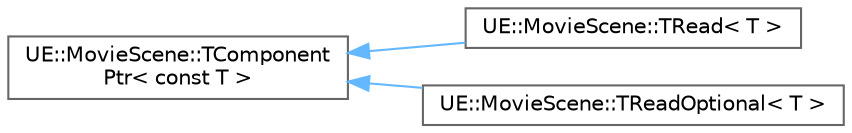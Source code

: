 digraph "Graphical Class Hierarchy"
{
 // INTERACTIVE_SVG=YES
 // LATEX_PDF_SIZE
  bgcolor="transparent";
  edge [fontname=Helvetica,fontsize=10,labelfontname=Helvetica,labelfontsize=10];
  node [fontname=Helvetica,fontsize=10,shape=box,height=0.2,width=0.4];
  rankdir="LR";
  Node0 [id="Node000000",label="UE::MovieScene::TComponent\lPtr\< const T \>",height=0.2,width=0.4,color="grey40", fillcolor="white", style="filled",URL="$db/db4/structUE_1_1MovieScene_1_1TComponentPtr.html",tooltip=" "];
  Node0 -> Node1 [id="edge9625_Node000000_Node000001",dir="back",color="steelblue1",style="solid",tooltip=" "];
  Node1 [id="Node000001",label="UE::MovieScene::TRead\< T \>",height=0.2,width=0.4,color="grey40", fillcolor="white", style="filled",URL="$d6/d91/structUE_1_1MovieScene_1_1TRead.html",tooltip=" "];
  Node0 -> Node2 [id="edge9626_Node000000_Node000002",dir="back",color="steelblue1",style="solid",tooltip=" "];
  Node2 [id="Node000002",label="UE::MovieScene::TReadOptional\< T \>",height=0.2,width=0.4,color="grey40", fillcolor="white", style="filled",URL="$dc/d4d/structUE_1_1MovieScene_1_1TReadOptional.html",tooltip=" "];
}
